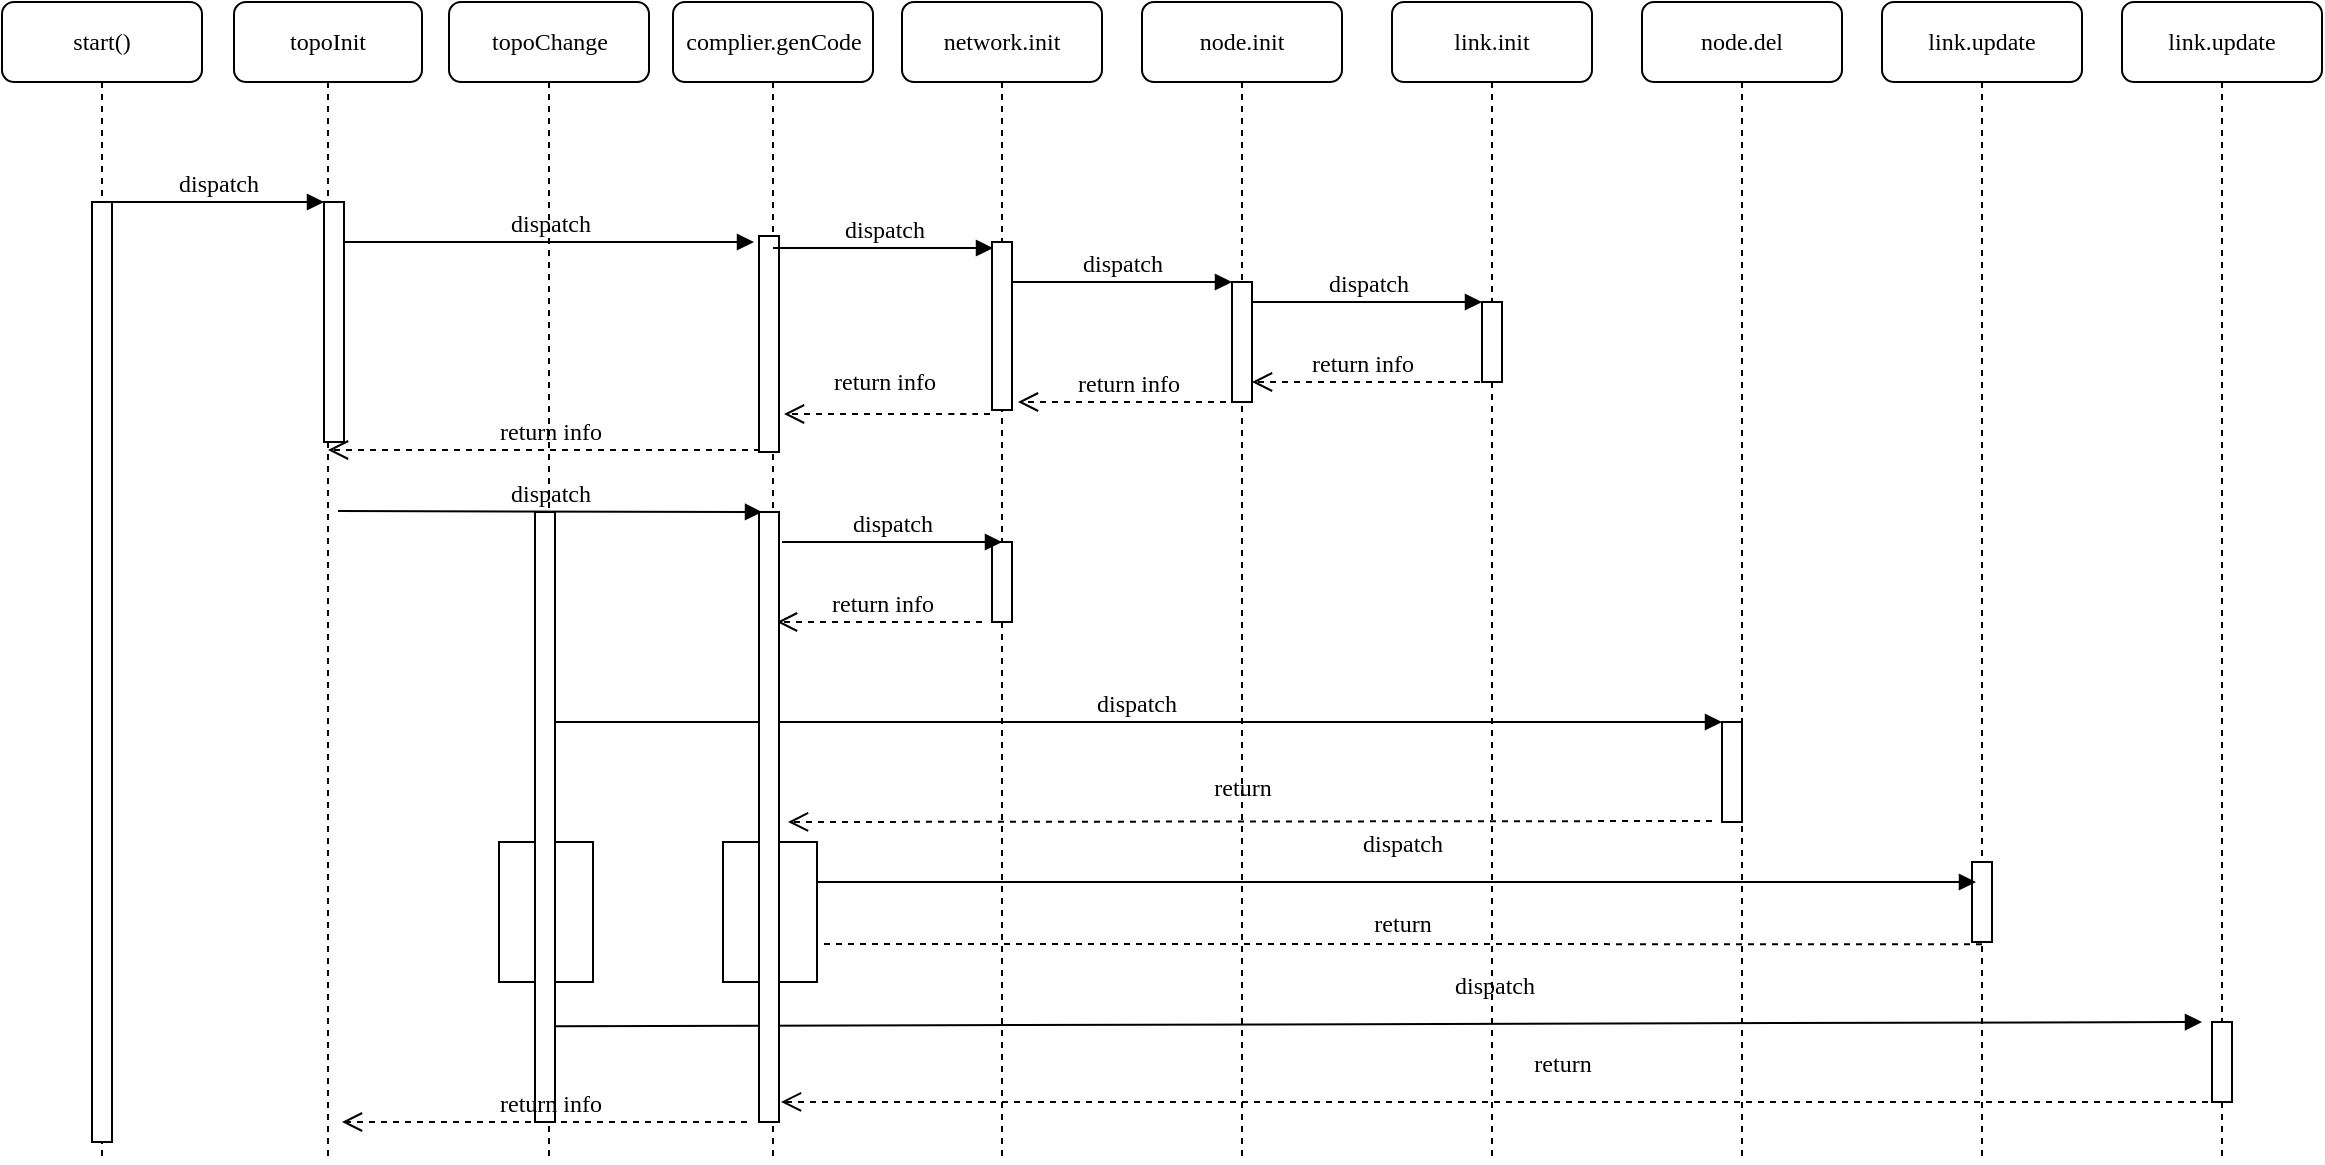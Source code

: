 <mxfile version="12.1.7" type="github" pages="1">
  <diagram name="Page-1" id="13e1069c-82ec-6db2-03f1-153e76fe0fe0">
    <mxGraphModel dx="2431" dy="731" grid="0" gridSize="10" guides="1" tooltips="1" connect="1" arrows="1" fold="1" page="1" pageScale="1" pageWidth="1100" pageHeight="850" background="#ffffff" math="0" shadow="0">
      <root>
        <mxCell id="0"/>
        <mxCell id="1" parent="0"/>
        <mxCell id="7baba1c4bc27f4b0-2" value="topoInit" style="shape=umlLifeline;perimeter=lifelinePerimeter;whiteSpace=wrap;html=1;container=1;collapsible=0;recursiveResize=0;outlineConnect=0;rounded=1;shadow=0;comic=0;labelBackgroundColor=none;strokeColor=#000000;strokeWidth=1;fillColor=#FFFFFF;fontFamily=Verdana;fontSize=12;fontColor=#000000;align=center;" parent="1" vertex="1">
          <mxGeometry x="16" y="80" width="94" height="580" as="geometry"/>
        </mxCell>
        <mxCell id="7baba1c4bc27f4b0-10" value="" style="html=1;points=[];perimeter=orthogonalPerimeter;rounded=0;shadow=0;comic=0;labelBackgroundColor=none;strokeColor=#000000;strokeWidth=1;fillColor=#FFFFFF;fontFamily=Verdana;fontSize=12;fontColor=#000000;align=center;" parent="7baba1c4bc27f4b0-2" vertex="1">
          <mxGeometry x="45" y="100" width="10" height="120" as="geometry"/>
        </mxCell>
        <mxCell id="7baba1c4bc27f4b0-3" value="network.init" style="shape=umlLifeline;perimeter=lifelinePerimeter;whiteSpace=wrap;html=1;container=1;collapsible=0;recursiveResize=0;outlineConnect=0;rounded=1;shadow=0;comic=0;labelBackgroundColor=none;strokeColor=#000000;strokeWidth=1;fillColor=#FFFFFF;fontFamily=Verdana;fontSize=12;fontColor=#000000;align=center;" parent="1" vertex="1">
          <mxGeometry x="350" y="80" width="100" height="580" as="geometry"/>
        </mxCell>
        <mxCell id="7baba1c4bc27f4b0-13" value="" style="html=1;points=[];perimeter=orthogonalPerimeter;rounded=0;shadow=0;comic=0;labelBackgroundColor=none;strokeColor=#000000;strokeWidth=1;fillColor=#FFFFFF;fontFamily=Verdana;fontSize=12;fontColor=#000000;align=center;" parent="7baba1c4bc27f4b0-3" vertex="1">
          <mxGeometry x="45" y="120" width="10" height="84" as="geometry"/>
        </mxCell>
        <mxCell id="4GUXeSwH-tvWB0TydC0O-14" value="" style="html=1;points=[];perimeter=orthogonalPerimeter;rounded=0;shadow=0;comic=0;labelBackgroundColor=none;strokeColor=#000000;strokeWidth=1;fillColor=#FFFFFF;fontFamily=Verdana;fontSize=12;fontColor=#000000;align=center;" parent="7baba1c4bc27f4b0-3" vertex="1">
          <mxGeometry x="45" y="270" width="10" height="40" as="geometry"/>
        </mxCell>
        <mxCell id="7baba1c4bc27f4b0-4" value="node.init" style="shape=umlLifeline;perimeter=lifelinePerimeter;whiteSpace=wrap;html=1;container=1;collapsible=0;recursiveResize=0;outlineConnect=0;rounded=1;shadow=0;comic=0;labelBackgroundColor=none;strokeColor=#000000;strokeWidth=1;fillColor=#FFFFFF;fontFamily=Verdana;fontSize=12;fontColor=#000000;align=center;" parent="1" vertex="1">
          <mxGeometry x="470" y="80" width="100" height="580" as="geometry"/>
        </mxCell>
        <mxCell id="7baba1c4bc27f4b0-5" value="link.init" style="shape=umlLifeline;perimeter=lifelinePerimeter;whiteSpace=wrap;html=1;container=1;collapsible=0;recursiveResize=0;outlineConnect=0;rounded=1;shadow=0;comic=0;labelBackgroundColor=none;strokeColor=#000000;strokeWidth=1;fillColor=#FFFFFF;fontFamily=Verdana;fontSize=12;fontColor=#000000;align=center;" parent="1" vertex="1">
          <mxGeometry x="595" y="80" width="100" height="580" as="geometry"/>
        </mxCell>
        <mxCell id="7baba1c4bc27f4b0-19" value="" style="html=1;points=[];perimeter=orthogonalPerimeter;rounded=0;shadow=0;comic=0;labelBackgroundColor=none;strokeColor=#000000;strokeWidth=1;fillColor=#FFFFFF;fontFamily=Verdana;fontSize=12;fontColor=#000000;align=center;" parent="7baba1c4bc27f4b0-5" vertex="1">
          <mxGeometry x="45" y="150" width="10" height="40" as="geometry"/>
        </mxCell>
        <mxCell id="7baba1c4bc27f4b0-6" value="node.del" style="shape=umlLifeline;perimeter=lifelinePerimeter;whiteSpace=wrap;html=1;container=1;collapsible=0;recursiveResize=0;outlineConnect=0;rounded=1;shadow=0;comic=0;labelBackgroundColor=none;strokeColor=#000000;strokeWidth=1;fillColor=#FFFFFF;fontFamily=Verdana;fontSize=12;fontColor=#000000;align=center;" parent="1" vertex="1">
          <mxGeometry x="720" y="80" width="100" height="580" as="geometry"/>
        </mxCell>
        <mxCell id="7baba1c4bc27f4b0-7" value="link.update" style="shape=umlLifeline;perimeter=lifelinePerimeter;whiteSpace=wrap;html=1;container=1;collapsible=0;recursiveResize=0;outlineConnect=0;rounded=1;shadow=0;comic=0;labelBackgroundColor=none;strokeColor=#000000;strokeWidth=1;fillColor=#FFFFFF;fontFamily=Verdana;fontSize=12;fontColor=#000000;align=center;" parent="1" vertex="1">
          <mxGeometry x="840" y="80" width="100" height="580" as="geometry"/>
        </mxCell>
        <mxCell id="7baba1c4bc27f4b0-37" value="" style="html=1;points=[];perimeter=orthogonalPerimeter;rounded=0;shadow=0;comic=0;labelBackgroundColor=none;strokeColor=#000000;strokeWidth=1;fillColor=#FFFFFF;fontFamily=Verdana;fontSize=12;fontColor=#000000;align=center;" parent="7baba1c4bc27f4b0-7" vertex="1">
          <mxGeometry x="45" y="430" width="10" height="40" as="geometry"/>
        </mxCell>
        <mxCell id="7baba1c4bc27f4b0-8" value="start()" style="shape=umlLifeline;perimeter=lifelinePerimeter;whiteSpace=wrap;html=1;container=1;collapsible=0;recursiveResize=0;outlineConnect=0;rounded=1;shadow=0;comic=0;labelBackgroundColor=none;strokeColor=#000000;strokeWidth=1;fillColor=#FFFFFF;fontFamily=Verdana;fontSize=12;fontColor=#000000;align=center;" parent="1" vertex="1">
          <mxGeometry x="-100" y="80" width="100" height="580" as="geometry"/>
        </mxCell>
        <mxCell id="7baba1c4bc27f4b0-9" value="" style="html=1;points=[];perimeter=orthogonalPerimeter;rounded=0;shadow=0;comic=0;labelBackgroundColor=none;strokeColor=#000000;strokeWidth=1;fillColor=#FFFFFF;fontFamily=Verdana;fontSize=12;fontColor=#000000;align=center;" parent="7baba1c4bc27f4b0-8" vertex="1">
          <mxGeometry x="45" y="100" width="10" height="470" as="geometry"/>
        </mxCell>
        <mxCell id="7baba1c4bc27f4b0-16" value="" style="html=1;points=[];perimeter=orthogonalPerimeter;rounded=0;shadow=0;comic=0;labelBackgroundColor=none;strokeColor=#000000;strokeWidth=1;fillColor=#FFFFFF;fontFamily=Verdana;fontSize=12;fontColor=#000000;align=center;" parent="1" vertex="1">
          <mxGeometry x="515" y="220" width="10" height="60" as="geometry"/>
        </mxCell>
        <mxCell id="7baba1c4bc27f4b0-17" value="dispatch" style="html=1;verticalAlign=bottom;endArrow=block;labelBackgroundColor=none;fontFamily=Verdana;fontSize=12;edgeStyle=elbowEdgeStyle;elbow=vertical;" parent="1" source="7baba1c4bc27f4b0-13" target="7baba1c4bc27f4b0-16" edge="1">
          <mxGeometry relative="1" as="geometry">
            <mxPoint x="510" y="220" as="sourcePoint"/>
            <Array as="points">
              <mxPoint x="460" y="220"/>
            </Array>
          </mxGeometry>
        </mxCell>
        <mxCell id="7baba1c4bc27f4b0-20" value="dispatch" style="html=1;verticalAlign=bottom;endArrow=block;entryX=0;entryY=0;labelBackgroundColor=none;fontFamily=Verdana;fontSize=12;edgeStyle=elbowEdgeStyle;elbow=vertical;" parent="1" source="7baba1c4bc27f4b0-16" target="7baba1c4bc27f4b0-19" edge="1">
          <mxGeometry relative="1" as="geometry">
            <mxPoint x="650" y="230" as="sourcePoint"/>
          </mxGeometry>
        </mxCell>
        <mxCell id="7baba1c4bc27f4b0-22" value="" style="html=1;points=[];perimeter=orthogonalPerimeter;rounded=0;shadow=0;comic=0;labelBackgroundColor=none;strokeColor=#000000;strokeWidth=1;fillColor=#FFFFFF;fontFamily=Verdana;fontSize=12;fontColor=#000000;align=center;" parent="1" vertex="1">
          <mxGeometry x="760" y="440" width="10" height="50" as="geometry"/>
        </mxCell>
        <mxCell id="7baba1c4bc27f4b0-23" value="dispatch" style="html=1;verticalAlign=bottom;endArrow=block;entryX=0;entryY=0;labelBackgroundColor=none;fontFamily=Verdana;fontSize=12;" parent="1" source="4GUXeSwH-tvWB0TydC0O-9" target="7baba1c4bc27f4b0-22" edge="1">
          <mxGeometry relative="1" as="geometry">
            <mxPoint x="510" y="420" as="sourcePoint"/>
          </mxGeometry>
        </mxCell>
        <mxCell id="7baba1c4bc27f4b0-11" value="dispatch" style="html=1;verticalAlign=bottom;endArrow=block;entryX=0;entryY=0;labelBackgroundColor=none;fontFamily=Verdana;fontSize=12;edgeStyle=elbowEdgeStyle;elbow=vertical;" parent="1" source="7baba1c4bc27f4b0-9" target="7baba1c4bc27f4b0-10" edge="1">
          <mxGeometry relative="1" as="geometry">
            <mxPoint x="220" y="190" as="sourcePoint"/>
          </mxGeometry>
        </mxCell>
        <mxCell id="7baba1c4bc27f4b0-14" value="dispatch" style="html=1;verticalAlign=bottom;endArrow=block;labelBackgroundColor=none;fontFamily=Verdana;fontSize=12;edgeStyle=elbowEdgeStyle;elbow=vertical;" parent="1" source="7baba1c4bc27f4b0-10" edge="1">
          <mxGeometry relative="1" as="geometry">
            <mxPoint x="370" y="200" as="sourcePoint"/>
            <mxPoint x="276" y="200" as="targetPoint"/>
          </mxGeometry>
        </mxCell>
        <mxCell id="4GUXeSwH-tvWB0TydC0O-4" value="return info" style="html=1;verticalAlign=bottom;endArrow=open;dashed=1;endSize=8;labelBackgroundColor=none;fontFamily=Verdana;fontSize=12;edgeStyle=elbowEdgeStyle;elbow=vertical;exitX=0.3;exitY=1;exitDx=0;exitDy=0;exitPerimeter=0;" parent="1" source="7baba1c4bc27f4b0-16" edge="1">
          <mxGeometry relative="1" as="geometry">
            <mxPoint x="408" y="280" as="targetPoint"/>
            <Array as="points">
              <mxPoint x="495" y="280"/>
              <mxPoint x="525" y="280"/>
            </Array>
            <mxPoint x="550" y="280" as="sourcePoint"/>
          </mxGeometry>
        </mxCell>
        <mxCell id="4GUXeSwH-tvWB0TydC0O-5" value="return info" style="html=1;verticalAlign=bottom;endArrow=open;dashed=1;endSize=8;labelBackgroundColor=none;fontFamily=Verdana;fontSize=12;edgeStyle=elbowEdgeStyle;elbow=vertical;" parent="1" target="7baba1c4bc27f4b0-2" edge="1" source="mdh5vLWVkybIFHDR_8hj-1">
          <mxGeometry relative="1" as="geometry">
            <mxPoint x="88" y="313" as="targetPoint"/>
            <Array as="points">
              <mxPoint x="217" y="304"/>
            </Array>
            <mxPoint x="269" y="303" as="sourcePoint"/>
          </mxGeometry>
        </mxCell>
        <mxCell id="4GUXeSwH-tvWB0TydC0O-8" value="return info" style="html=1;verticalAlign=bottom;endArrow=open;dashed=1;endSize=8;labelBackgroundColor=none;fontFamily=Verdana;fontSize=12;edgeStyle=elbowEdgeStyle;elbow=vertical;exitX=0.5;exitY=0.333;exitDx=0;exitDy=0;exitPerimeter=0;" parent="1" edge="1">
          <mxGeometry x="0.083" relative="1" as="geometry">
            <mxPoint x="525" y="270" as="targetPoint"/>
            <Array as="points">
              <mxPoint x="620" y="270"/>
              <mxPoint x="650" y="270"/>
            </Array>
            <mxPoint x="645" y="270" as="sourcePoint"/>
            <mxPoint as="offset"/>
          </mxGeometry>
        </mxCell>
        <mxCell id="4GUXeSwH-tvWB0TydC0O-9" value="topoChange" style="shape=umlLifeline;perimeter=lifelinePerimeter;whiteSpace=wrap;html=1;container=1;collapsible=0;recursiveResize=0;outlineConnect=0;rounded=1;shadow=0;comic=0;labelBackgroundColor=none;strokeColor=#000000;strokeWidth=1;fillColor=#FFFFFF;fontFamily=Verdana;fontSize=12;fontColor=#000000;align=center;" parent="1" vertex="1">
          <mxGeometry x="123.5" y="80" width="100" height="580" as="geometry"/>
        </mxCell>
        <mxCell id="4GUXeSwH-tvWB0TydC0O-24" value="" style="rounded=0;whiteSpace=wrap;html=1;" parent="4GUXeSwH-tvWB0TydC0O-9" vertex="1">
          <mxGeometry x="25" y="420" width="47" height="70" as="geometry"/>
        </mxCell>
        <mxCell id="4GUXeSwH-tvWB0TydC0O-12" value="" style="html=1;points=[];perimeter=orthogonalPerimeter;rounded=0;shadow=0;comic=0;labelBackgroundColor=none;strokeColor=#000000;strokeWidth=1;fillColor=#FFFFFF;fontFamily=Verdana;fontSize=12;fontColor=#000000;align=center;" parent="4GUXeSwH-tvWB0TydC0O-9" vertex="1">
          <mxGeometry x="43" y="255" width="10" height="305" as="geometry"/>
        </mxCell>
        <mxCell id="4GUXeSwH-tvWB0TydC0O-11" value="dispatch" style="html=1;verticalAlign=bottom;endArrow=block;labelBackgroundColor=none;fontFamily=Verdana;fontSize=12;edgeStyle=elbowEdgeStyle;elbow=vertical;" parent="1" edge="1">
          <mxGeometry relative="1" as="geometry">
            <mxPoint x="68" y="334.5" as="sourcePoint"/>
            <mxPoint x="280" y="335" as="targetPoint"/>
          </mxGeometry>
        </mxCell>
        <mxCell id="4GUXeSwH-tvWB0TydC0O-13" value="dispatch" style="html=1;verticalAlign=bottom;endArrow=block;labelBackgroundColor=none;fontFamily=Verdana;fontSize=12;edgeStyle=elbowEdgeStyle;elbow=vertical;" parent="1" edge="1">
          <mxGeometry relative="1" as="geometry">
            <mxPoint x="290" y="350" as="sourcePoint"/>
            <Array as="points">
              <mxPoint x="345" y="350"/>
            </Array>
            <mxPoint x="400" y="350" as="targetPoint"/>
          </mxGeometry>
        </mxCell>
        <mxCell id="4GUXeSwH-tvWB0TydC0O-15" value="return info" style="html=1;verticalAlign=bottom;endArrow=open;dashed=1;endSize=8;labelBackgroundColor=none;fontFamily=Verdana;fontSize=12;edgeStyle=elbowEdgeStyle;elbow=vertical;" parent="1" edge="1">
          <mxGeometry x="-0.024" relative="1" as="geometry">
            <mxPoint x="287.5" y="390" as="targetPoint"/>
            <Array as="points">
              <mxPoint x="382.5" y="390"/>
              <mxPoint x="412.5" y="390"/>
            </Array>
            <mxPoint x="390" y="390" as="sourcePoint"/>
            <mxPoint as="offset"/>
          </mxGeometry>
        </mxCell>
        <mxCell id="4GUXeSwH-tvWB0TydC0O-16" value="return" style="html=1;verticalAlign=bottom;endArrow=open;dashed=1;endSize=8;exitX=0;exitY=0.95;labelBackgroundColor=none;fontFamily=Verdana;fontSize=12;" parent="1" edge="1">
          <mxGeometry x="0.018" y="-8" relative="1" as="geometry">
            <mxPoint x="293" y="490" as="targetPoint"/>
            <mxPoint x="755" y="489.5" as="sourcePoint"/>
            <mxPoint as="offset"/>
          </mxGeometry>
        </mxCell>
        <mxCell id="4GUXeSwH-tvWB0TydC0O-17" value="return" style="html=1;verticalAlign=bottom;endArrow=open;dashed=1;endSize=8;exitX=0.5;exitY=0.845;labelBackgroundColor=none;fontFamily=Verdana;fontSize=12;entryX=1.25;entryY=0.596;entryDx=0;entryDy=0;entryPerimeter=0;exitDx=0;exitDy=0;exitPerimeter=0;" parent="1" edge="1">
          <mxGeometry x="-0.035" y="-1" relative="1" as="geometry">
            <mxPoint x="289" y="550.98" as="targetPoint"/>
            <mxPoint x="890" y="551.1" as="sourcePoint"/>
            <mxPoint as="offset"/>
          </mxGeometry>
        </mxCell>
        <mxCell id="4GUXeSwH-tvWB0TydC0O-18" value="dispatch" style="html=1;verticalAlign=bottom;endArrow=block;entryX=0.2;entryY=0.25;labelBackgroundColor=none;fontFamily=Verdana;fontSize=12;entryDx=0;entryDy=0;entryPerimeter=0;" parent="1" target="7baba1c4bc27f4b0-37" edge="1">
          <mxGeometry x="0.033" y="10" relative="1" as="geometry">
            <mxPoint x="293.5" y="520" as="sourcePoint"/>
            <mxPoint x="766.5" y="520" as="targetPoint"/>
            <mxPoint as="offset"/>
          </mxGeometry>
        </mxCell>
        <mxCell id="4GUXeSwH-tvWB0TydC0O-19" value="link.update" style="shape=umlLifeline;perimeter=lifelinePerimeter;whiteSpace=wrap;html=1;container=1;collapsible=0;recursiveResize=0;outlineConnect=0;rounded=1;shadow=0;comic=0;labelBackgroundColor=none;strokeColor=#000000;strokeWidth=1;fillColor=#FFFFFF;fontFamily=Verdana;fontSize=12;fontColor=#000000;align=center;" parent="1" vertex="1">
          <mxGeometry x="960" y="80" width="100" height="580" as="geometry"/>
        </mxCell>
        <mxCell id="4GUXeSwH-tvWB0TydC0O-20" value="" style="html=1;points=[];perimeter=orthogonalPerimeter;rounded=0;shadow=0;comic=0;labelBackgroundColor=none;strokeColor=#000000;strokeWidth=1;fillColor=#FFFFFF;fontFamily=Verdana;fontSize=12;fontColor=#000000;align=center;" parent="4GUXeSwH-tvWB0TydC0O-19" vertex="1">
          <mxGeometry x="45" y="510" width="10" height="40" as="geometry"/>
        </mxCell>
        <mxCell id="4GUXeSwH-tvWB0TydC0O-21" value="dispatch" style="html=1;verticalAlign=bottom;endArrow=block;labelBackgroundColor=none;fontFamily=Verdana;fontSize=12;exitX=0.95;exitY=0.843;exitDx=0;exitDy=0;exitPerimeter=0;" parent="1" source="4GUXeSwH-tvWB0TydC0O-12" edge="1">
          <mxGeometry x="0.139" y="10" relative="1" as="geometry">
            <mxPoint x="303.5" y="590" as="sourcePoint"/>
            <mxPoint x="1000" y="590" as="targetPoint"/>
            <mxPoint x="1" as="offset"/>
          </mxGeometry>
        </mxCell>
        <mxCell id="4GUXeSwH-tvWB0TydC0O-22" value="return" style="html=1;verticalAlign=bottom;endArrow=open;dashed=1;endSize=8;exitX=0.4;exitY=1;labelBackgroundColor=none;fontFamily=Verdana;fontSize=12;entryX=1.25;entryY=0.596;entryDx=0;entryDy=0;entryPerimeter=0;exitDx=0;exitDy=0;exitPerimeter=0;" parent="1" source="4GUXeSwH-tvWB0TydC0O-20" edge="1">
          <mxGeometry x="-0.086" y="-10" relative="1" as="geometry">
            <mxPoint x="289.5" y="629.98" as="targetPoint"/>
            <mxPoint x="890.5" y="630.1" as="sourcePoint"/>
            <mxPoint as="offset"/>
          </mxGeometry>
        </mxCell>
        <mxCell id="4GUXeSwH-tvWB0TydC0O-23" value="return info" style="html=1;verticalAlign=bottom;endArrow=open;dashed=1;endSize=8;labelBackgroundColor=none;fontFamily=Verdana;fontSize=12;edgeStyle=elbowEdgeStyle;elbow=vertical;" parent="1" edge="1">
          <mxGeometry x="-0.024" relative="1" as="geometry">
            <mxPoint x="70" y="640" as="targetPoint"/>
            <Array as="points">
              <mxPoint x="265" y="640"/>
              <mxPoint x="295" y="640"/>
            </Array>
            <mxPoint x="272.5" y="640" as="sourcePoint"/>
            <mxPoint as="offset"/>
          </mxGeometry>
        </mxCell>
        <mxCell id="mdh5vLWVkybIFHDR_8hj-1" value="complier.genCode" style="shape=umlLifeline;perimeter=lifelinePerimeter;whiteSpace=wrap;html=1;container=1;collapsible=0;recursiveResize=0;outlineConnect=0;rounded=1;shadow=0;comic=0;labelBackgroundColor=none;strokeColor=#000000;strokeWidth=1;fillColor=#FFFFFF;fontFamily=Verdana;fontSize=12;fontColor=#000000;align=center;" vertex="1" parent="1">
          <mxGeometry x="235.5" y="80" width="100" height="580" as="geometry"/>
        </mxCell>
        <mxCell id="mdh5vLWVkybIFHDR_8hj-2" value="" style="rounded=0;whiteSpace=wrap;html=1;" vertex="1" parent="mdh5vLWVkybIFHDR_8hj-1">
          <mxGeometry x="25" y="420" width="47" height="70" as="geometry"/>
        </mxCell>
        <mxCell id="mdh5vLWVkybIFHDR_8hj-3" value="" style="html=1;points=[];perimeter=orthogonalPerimeter;rounded=0;shadow=0;comic=0;labelBackgroundColor=none;strokeColor=#000000;strokeWidth=1;fillColor=#FFFFFF;fontFamily=Verdana;fontSize=12;fontColor=#000000;align=center;" vertex="1" parent="mdh5vLWVkybIFHDR_8hj-1">
          <mxGeometry x="43" y="255" width="10" height="305" as="geometry"/>
        </mxCell>
        <mxCell id="mdh5vLWVkybIFHDR_8hj-4" value="" style="html=1;points=[];perimeter=orthogonalPerimeter;rounded=0;shadow=0;comic=0;labelBackgroundColor=none;strokeColor=#000000;strokeWidth=1;fillColor=#FFFFFF;fontFamily=Verdana;fontSize=12;fontColor=#000000;align=center;" vertex="1" parent="mdh5vLWVkybIFHDR_8hj-1">
          <mxGeometry x="43" y="117" width="10" height="108" as="geometry"/>
        </mxCell>
        <mxCell id="mdh5vLWVkybIFHDR_8hj-5" value="dispatch" style="html=1;verticalAlign=bottom;endArrow=block;labelBackgroundColor=none;fontFamily=Verdana;fontSize=12;edgeStyle=elbowEdgeStyle;elbow=vertical;" edge="1" parent="1">
          <mxGeometry relative="1" as="geometry">
            <mxPoint x="285.5" y="203" as="sourcePoint"/>
            <Array as="points">
              <mxPoint x="340.5" y="203"/>
            </Array>
            <mxPoint x="395.5" y="203" as="targetPoint"/>
          </mxGeometry>
        </mxCell>
        <mxCell id="mdh5vLWVkybIFHDR_8hj-6" value="return info" style="html=1;verticalAlign=bottom;endArrow=open;dashed=1;endSize=8;labelBackgroundColor=none;fontFamily=Verdana;fontSize=12;edgeStyle=elbowEdgeStyle;elbow=vertical;" edge="1" parent="1">
          <mxGeometry x="0.025" y="-7" relative="1" as="geometry">
            <mxPoint x="291" y="286" as="targetPoint"/>
            <Array as="points">
              <mxPoint x="380.5" y="286"/>
              <mxPoint x="410.5" y="286"/>
            </Array>
            <mxPoint x="394" y="286" as="sourcePoint"/>
            <mxPoint as="offset"/>
          </mxGeometry>
        </mxCell>
      </root>
    </mxGraphModel>
  </diagram>
</mxfile>
